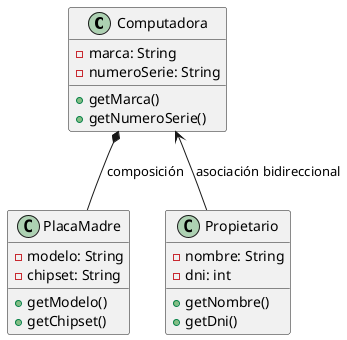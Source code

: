 @startuml

class Computadora {
    - marca: String
    - numeroSerie: String
    + getMarca()
    + getNumeroSerie()
}

class PlacaMadre {
    - modelo: String
    - chipset: String
    + getModelo()
    + getChipset()
}

class Propietario {
    - nombre: String
    - dni: int
    + getNombre()
    + getDni()
}

' Relaciones
Computadora *-- PlacaMadre : composición
Computadora <-- Propietario : asociación bidireccional

@enduml

